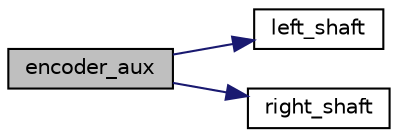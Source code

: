 digraph "encoder_aux"
{
  edge [fontname="Helvetica",fontsize="10",labelfontname="Helvetica",labelfontsize="10"];
  node [fontname="Helvetica",fontsize="10",shape=record];
  rankdir="LR";
  Node1 [label="encoder_aux",height=0.2,width=0.4,color="black", fillcolor="grey75", style="filled" fontcolor="black"];
  Node1 -> Node2 [color="midnightblue",fontsize="10",style="solid"];
  Node2 [label="left_shaft",height=0.2,width=0.4,color="black", fillcolor="white", style="filled",URL="$base_2lib__rwp_8c.html#a49fe73be96a0657e6a3ea6669cdc9f25"];
  Node1 -> Node3 [color="midnightblue",fontsize="10",style="solid"];
  Node3 [label="right_shaft",height=0.2,width=0.4,color="black", fillcolor="white", style="filled",URL="$base_2lib__rwp_8c.html#a759cd6a2d214a5b16d6e01d114385039"];
}
